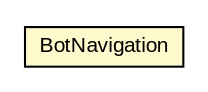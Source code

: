 #!/usr/local/bin/dot
#
# Class diagram 
# Generated by UMLGraph version 5.1 (http://www.umlgraph.org/)
#

digraph G {
	edge [fontname="arial",fontsize=10,labelfontname="arial",labelfontsize=10];
	node [fontname="arial",fontsize=10,shape=plaintext];
	nodesep=0.25;
	ranksep=0.5;
	// com.mycompany.utbotcontest.BotNavigation
	c326 [label=<<table title="com.mycompany.utbotcontest.BotNavigation" border="0" cellborder="1" cellspacing="0" cellpadding="2" port="p" bgcolor="lemonChiffon" href="./BotNavigation.html">
		<tr><td><table border="0" cellspacing="0" cellpadding="1">
<tr><td align="center" balign="center"> BotNavigation </td></tr>
		</table></td></tr>
		</table>>, fontname="arial", fontcolor="black", fontsize=10.0];
}

